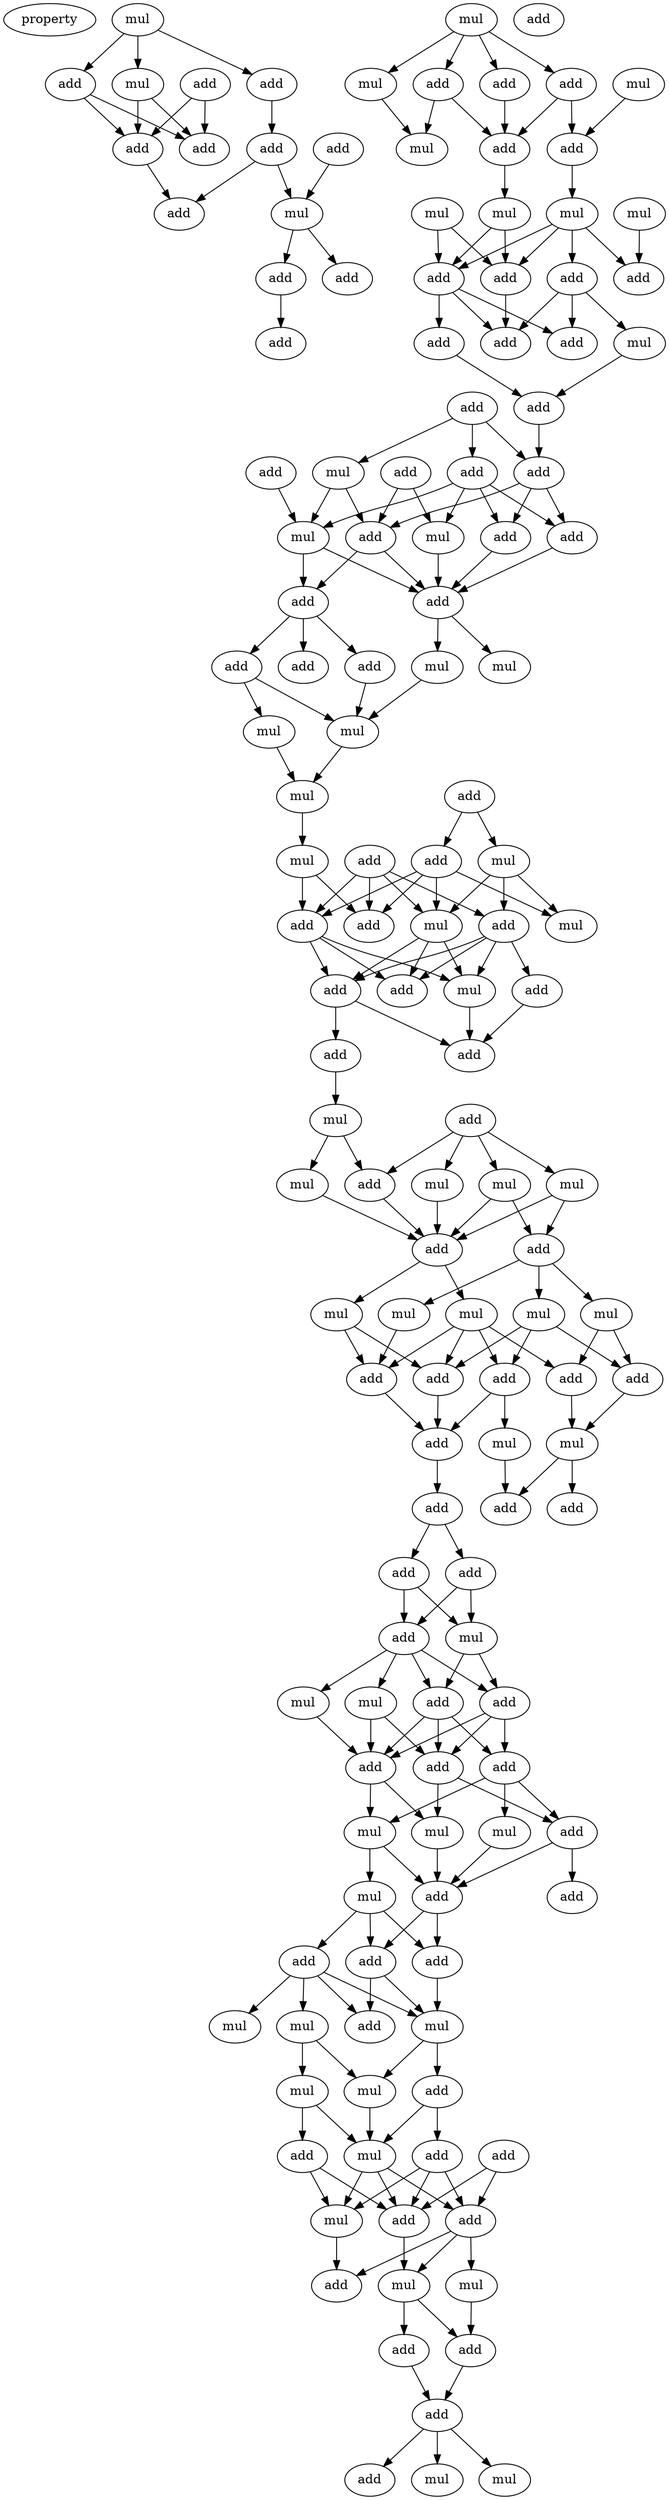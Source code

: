 digraph {
    node [fontcolor=black]
    property [mul=2,lf=1.2]
    0 [ label = mul ];
    1 [ label = add ];
    2 [ label = mul ];
    3 [ label = add ];
    4 [ label = add ];
    5 [ label = add ];
    6 [ label = add ];
    7 [ label = add ];
    8 [ label = add ];
    9 [ label = mul ];
    10 [ label = add ];
    11 [ label = add ];
    12 [ label = add ];
    13 [ label = add ];
    14 [ label = mul ];
    15 [ label = mul ];
    16 [ label = mul ];
    17 [ label = add ];
    18 [ label = add ];
    19 [ label = add ];
    20 [ label = add ];
    21 [ label = add ];
    22 [ label = mul ];
    23 [ label = mul ];
    24 [ label = mul ];
    25 [ label = mul ];
    26 [ label = mul ];
    27 [ label = add ];
    28 [ label = add ];
    29 [ label = add ];
    30 [ label = add ];
    31 [ label = add ];
    32 [ label = add ];
    33 [ label = add ];
    34 [ label = mul ];
    35 [ label = add ];
    36 [ label = add ];
    37 [ label = add ];
    38 [ label = add ];
    39 [ label = add ];
    40 [ label = add ];
    41 [ label = mul ];
    42 [ label = mul ];
    43 [ label = add ];
    44 [ label = mul ];
    45 [ label = add ];
    46 [ label = add ];
    47 [ label = add ];
    48 [ label = add ];
    49 [ label = add ];
    50 [ label = mul ];
    51 [ label = add ];
    52 [ label = add ];
    53 [ label = mul ];
    54 [ label = mul ];
    55 [ label = mul ];
    56 [ label = mul ];
    57 [ label = add ];
    58 [ label = mul ];
    59 [ label = mul ];
    60 [ label = add ];
    61 [ label = add ];
    62 [ label = mul ];
    63 [ label = mul ];
    64 [ label = add ];
    65 [ label = add ];
    66 [ label = add ];
    67 [ label = add ];
    68 [ label = mul ];
    69 [ label = add ];
    70 [ label = add ];
    71 [ label = add ];
    72 [ label = add ];
    73 [ label = mul ];
    74 [ label = add ];
    75 [ label = mul ];
    76 [ label = mul ];
    77 [ label = add ];
    78 [ label = mul ];
    79 [ label = mul ];
    80 [ label = add ];
    81 [ label = add ];
    82 [ label = mul ];
    83 [ label = mul ];
    84 [ label = mul ];
    85 [ label = mul ];
    86 [ label = mul ];
    87 [ label = add ];
    88 [ label = add ];
    89 [ label = add ];
    90 [ label = add ];
    91 [ label = add ];
    92 [ label = add ];
    93 [ label = mul ];
    94 [ label = mul ];
    95 [ label = add ];
    96 [ label = add ];
    97 [ label = add ];
    98 [ label = add ];
    99 [ label = add ];
    100 [ label = mul ];
    101 [ label = add ];
    102 [ label = add ];
    103 [ label = add ];
    104 [ label = mul ];
    105 [ label = mul ];
    106 [ label = add ];
    107 [ label = add ];
    108 [ label = add ];
    109 [ label = mul ];
    110 [ label = mul ];
    111 [ label = add ];
    112 [ label = mul ];
    113 [ label = add ];
    114 [ label = add ];
    115 [ label = mul ];
    116 [ label = add ];
    117 [ label = add ];
    118 [ label = add ];
    119 [ label = mul ];
    120 [ label = mul ];
    121 [ label = mul ];
    122 [ label = add ];
    123 [ label = add ];
    124 [ label = mul ];
    125 [ label = mul ];
    126 [ label = add ];
    127 [ label = add ];
    128 [ label = mul ];
    129 [ label = add ];
    130 [ label = mul ];
    131 [ label = add ];
    132 [ label = add ];
    133 [ label = mul ];
    134 [ label = mul ];
    135 [ label = add ];
    136 [ label = add ];
    137 [ label = add ];
    138 [ label = add ];
    139 [ label = add ];
    140 [ label = mul ];
    141 [ label = add ];
    142 [ label = mul ];
    0 -> 1 [ name = 0 ];
    0 -> 2 [ name = 1 ];
    0 -> 3 [ name = 2 ];
    1 -> 5 [ name = 3 ];
    1 -> 7 [ name = 4 ];
    2 -> 5 [ name = 5 ];
    2 -> 7 [ name = 6 ];
    3 -> 8 [ name = 7 ];
    4 -> 5 [ name = 8 ];
    4 -> 7 [ name = 9 ];
    6 -> 9 [ name = 10 ];
    7 -> 10 [ name = 11 ];
    8 -> 9 [ name = 12 ];
    8 -> 10 [ name = 13 ];
    9 -> 11 [ name = 14 ];
    9 -> 12 [ name = 15 ];
    11 -> 13 [ name = 16 ];
    14 -> 15 [ name = 17 ];
    14 -> 17 [ name = 18 ];
    14 -> 18 [ name = 19 ];
    14 -> 19 [ name = 20 ];
    15 -> 22 [ name = 21 ];
    16 -> 21 [ name = 22 ];
    17 -> 20 [ name = 23 ];
    17 -> 22 [ name = 24 ];
    18 -> 20 [ name = 25 ];
    19 -> 20 [ name = 26 ];
    19 -> 21 [ name = 27 ];
    20 -> 26 [ name = 28 ];
    21 -> 25 [ name = 29 ];
    23 -> 29 [ name = 30 ];
    24 -> 27 [ name = 31 ];
    24 -> 30 [ name = 32 ];
    25 -> 27 [ name = 33 ];
    25 -> 28 [ name = 34 ];
    25 -> 29 [ name = 35 ];
    25 -> 30 [ name = 36 ];
    26 -> 27 [ name = 37 ];
    26 -> 30 [ name = 38 ];
    27 -> 31 [ name = 39 ];
    28 -> 31 [ name = 40 ];
    28 -> 32 [ name = 41 ];
    28 -> 34 [ name = 42 ];
    30 -> 31 [ name = 43 ];
    30 -> 32 [ name = 44 ];
    30 -> 33 [ name = 45 ];
    33 -> 35 [ name = 46 ];
    34 -> 35 [ name = 47 ];
    35 -> 37 [ name = 48 ];
    36 -> 37 [ name = 49 ];
    36 -> 40 [ name = 50 ];
    36 -> 41 [ name = 51 ];
    37 -> 43 [ name = 52 ];
    37 -> 45 [ name = 53 ];
    37 -> 46 [ name = 54 ];
    38 -> 42 [ name = 55 ];
    38 -> 46 [ name = 56 ];
    39 -> 44 [ name = 57 ];
    40 -> 42 [ name = 58 ];
    40 -> 43 [ name = 59 ];
    40 -> 44 [ name = 60 ];
    40 -> 45 [ name = 61 ];
    41 -> 44 [ name = 62 ];
    41 -> 46 [ name = 63 ];
    42 -> 47 [ name = 64 ];
    43 -> 47 [ name = 65 ];
    44 -> 47 [ name = 66 ];
    44 -> 48 [ name = 67 ];
    45 -> 47 [ name = 68 ];
    46 -> 47 [ name = 69 ];
    46 -> 48 [ name = 70 ];
    47 -> 50 [ name = 71 ];
    47 -> 53 [ name = 72 ];
    48 -> 49 [ name = 73 ];
    48 -> 51 [ name = 74 ];
    48 -> 52 [ name = 75 ];
    50 -> 55 [ name = 76 ];
    51 -> 55 [ name = 77 ];
    52 -> 54 [ name = 78 ];
    52 -> 55 [ name = 79 ];
    54 -> 56 [ name = 80 ];
    55 -> 56 [ name = 81 ];
    56 -> 58 [ name = 82 ];
    57 -> 59 [ name = 83 ];
    57 -> 60 [ name = 84 ];
    58 -> 65 [ name = 85 ];
    58 -> 66 [ name = 86 ];
    59 -> 62 [ name = 87 ];
    59 -> 63 [ name = 88 ];
    59 -> 64 [ name = 89 ];
    60 -> 62 [ name = 90 ];
    60 -> 63 [ name = 91 ];
    60 -> 65 [ name = 92 ];
    60 -> 66 [ name = 93 ];
    61 -> 62 [ name = 94 ];
    61 -> 64 [ name = 95 ];
    61 -> 65 [ name = 96 ];
    61 -> 66 [ name = 97 ];
    62 -> 67 [ name = 98 ];
    62 -> 68 [ name = 99 ];
    62 -> 69 [ name = 100 ];
    64 -> 67 [ name = 101 ];
    64 -> 68 [ name = 102 ];
    64 -> 69 [ name = 103 ];
    64 -> 70 [ name = 104 ];
    65 -> 67 [ name = 105 ];
    65 -> 68 [ name = 106 ];
    65 -> 69 [ name = 107 ];
    67 -> 71 [ name = 108 ];
    67 -> 72 [ name = 109 ];
    68 -> 71 [ name = 110 ];
    70 -> 71 [ name = 111 ];
    72 -> 73 [ name = 112 ];
    73 -> 77 [ name = 113 ];
    73 -> 79 [ name = 114 ];
    74 -> 75 [ name = 115 ];
    74 -> 76 [ name = 116 ];
    74 -> 77 [ name = 117 ];
    74 -> 78 [ name = 118 ];
    75 -> 80 [ name = 119 ];
    76 -> 80 [ name = 120 ];
    76 -> 81 [ name = 121 ];
    77 -> 80 [ name = 122 ];
    78 -> 80 [ name = 123 ];
    78 -> 81 [ name = 124 ];
    79 -> 80 [ name = 125 ];
    80 -> 82 [ name = 126 ];
    80 -> 84 [ name = 127 ];
    81 -> 83 [ name = 128 ];
    81 -> 85 [ name = 129 ];
    81 -> 86 [ name = 130 ];
    82 -> 87 [ name = 131 ];
    82 -> 91 [ name = 132 ];
    83 -> 91 [ name = 133 ];
    84 -> 87 [ name = 134 ];
    84 -> 88 [ name = 135 ];
    84 -> 90 [ name = 136 ];
    84 -> 91 [ name = 137 ];
    85 -> 87 [ name = 138 ];
    85 -> 88 [ name = 139 ];
    85 -> 89 [ name = 140 ];
    86 -> 89 [ name = 141 ];
    86 -> 90 [ name = 142 ];
    87 -> 92 [ name = 143 ];
    88 -> 92 [ name = 144 ];
    88 -> 94 [ name = 145 ];
    89 -> 93 [ name = 146 ];
    90 -> 93 [ name = 147 ];
    91 -> 92 [ name = 148 ];
    92 -> 97 [ name = 149 ];
    93 -> 95 [ name = 150 ];
    93 -> 96 [ name = 151 ];
    94 -> 96 [ name = 152 ];
    97 -> 98 [ name = 153 ];
    97 -> 99 [ name = 154 ];
    98 -> 100 [ name = 155 ];
    98 -> 101 [ name = 156 ];
    99 -> 100 [ name = 157 ];
    99 -> 101 [ name = 158 ];
    100 -> 102 [ name = 159 ];
    100 -> 103 [ name = 160 ];
    101 -> 102 [ name = 161 ];
    101 -> 103 [ name = 162 ];
    101 -> 104 [ name = 163 ];
    101 -> 105 [ name = 164 ];
    102 -> 106 [ name = 165 ];
    102 -> 107 [ name = 166 ];
    102 -> 108 [ name = 167 ];
    103 -> 106 [ name = 168 ];
    103 -> 107 [ name = 169 ];
    103 -> 108 [ name = 170 ];
    104 -> 106 [ name = 171 ];
    105 -> 106 [ name = 172 ];
    105 -> 108 [ name = 173 ];
    106 -> 109 [ name = 174 ];
    106 -> 112 [ name = 175 ];
    107 -> 110 [ name = 176 ];
    107 -> 111 [ name = 177 ];
    107 -> 112 [ name = 178 ];
    108 -> 109 [ name = 179 ];
    108 -> 111 [ name = 180 ];
    109 -> 113 [ name = 181 ];
    110 -> 113 [ name = 182 ];
    111 -> 113 [ name = 183 ];
    111 -> 114 [ name = 184 ];
    112 -> 113 [ name = 185 ];
    112 -> 115 [ name = 186 ];
    113 -> 116 [ name = 187 ];
    113 -> 118 [ name = 188 ];
    115 -> 116 [ name = 189 ];
    115 -> 117 [ name = 190 ];
    115 -> 118 [ name = 191 ];
    116 -> 120 [ name = 192 ];
    117 -> 119 [ name = 193 ];
    117 -> 120 [ name = 194 ];
    117 -> 121 [ name = 195 ];
    117 -> 122 [ name = 196 ];
    118 -> 120 [ name = 197 ];
    118 -> 122 [ name = 198 ];
    119 -> 124 [ name = 199 ];
    119 -> 125 [ name = 200 ];
    120 -> 123 [ name = 201 ];
    120 -> 125 [ name = 202 ];
    123 -> 128 [ name = 203 ];
    123 -> 129 [ name = 204 ];
    124 -> 127 [ name = 205 ];
    124 -> 128 [ name = 206 ];
    125 -> 128 [ name = 207 ];
    126 -> 131 [ name = 208 ];
    126 -> 132 [ name = 209 ];
    127 -> 130 [ name = 210 ];
    127 -> 131 [ name = 211 ];
    128 -> 130 [ name = 212 ];
    128 -> 131 [ name = 213 ];
    128 -> 132 [ name = 214 ];
    129 -> 130 [ name = 215 ];
    129 -> 131 [ name = 216 ];
    129 -> 132 [ name = 217 ];
    130 -> 135 [ name = 218 ];
    131 -> 134 [ name = 219 ];
    132 -> 133 [ name = 220 ];
    132 -> 134 [ name = 221 ];
    132 -> 135 [ name = 222 ];
    133 -> 137 [ name = 223 ];
    134 -> 136 [ name = 224 ];
    134 -> 137 [ name = 225 ];
    136 -> 138 [ name = 226 ];
    137 -> 138 [ name = 227 ];
    138 -> 139 [ name = 228 ];
    138 -> 140 [ name = 229 ];
    138 -> 142 [ name = 230 ];
}
